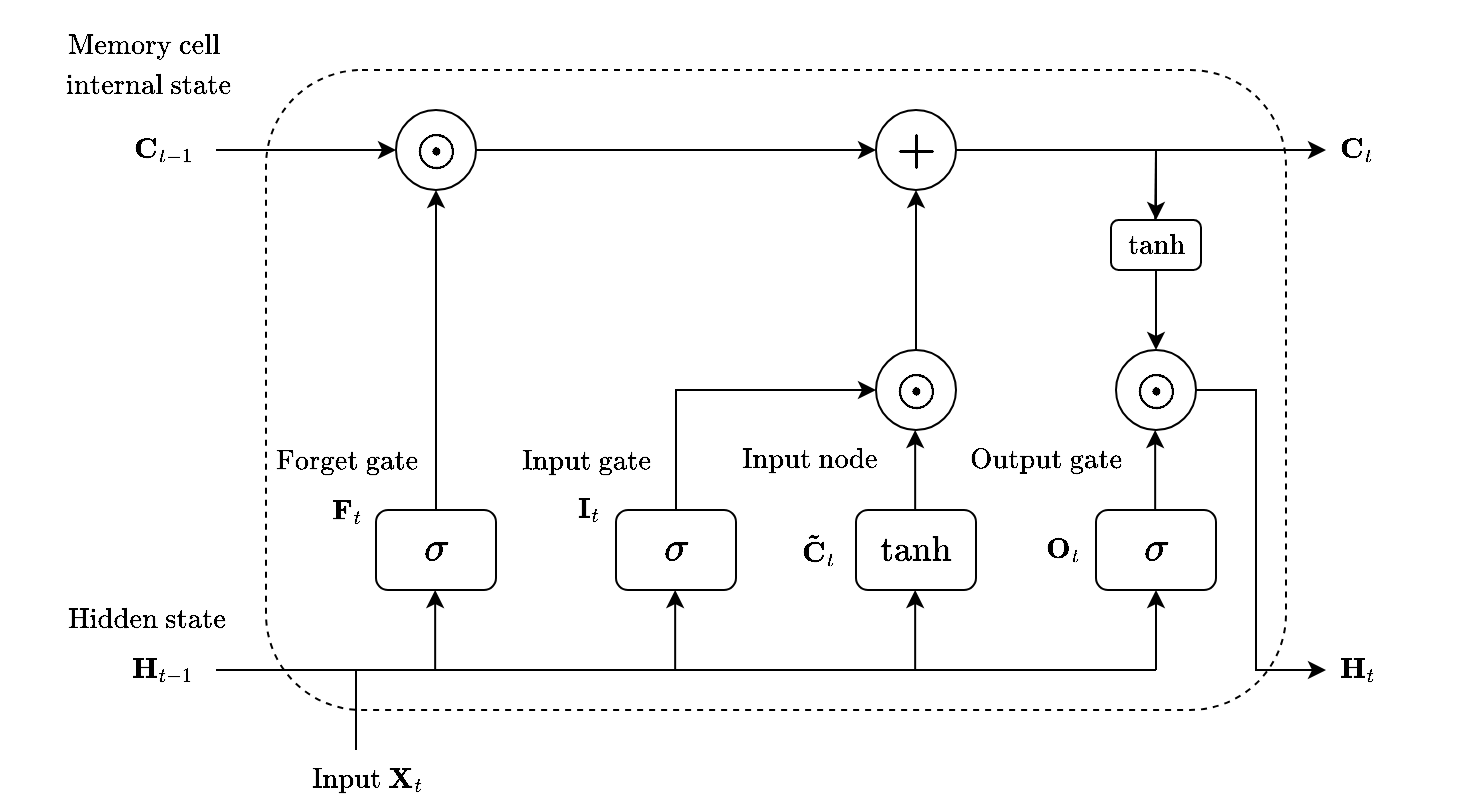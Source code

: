 <mxfile version="20.3.0" type="device"><diagram id="orh0zJsNxnv8PBMzCwka" name="Page-1"><mxGraphModel dx="554" dy="709" grid="1" gridSize="5" guides="1" tooltips="1" connect="1" arrows="1" fold="1" page="1" pageScale="1" pageWidth="827" pageHeight="1169" math="1" shadow="0"><root><mxCell id="0"/><mxCell id="1" parent="0"/><mxCell id="1sr2uDmUEQ4E6k3mfCXt-27" value="" style="rounded=1;whiteSpace=wrap;html=1;fillColor=none;dashed=1;" vertex="1" parent="1"><mxGeometry x="170" y="60" width="510" height="320" as="geometry"/></mxCell><mxCell id="1sr2uDmUEQ4E6k3mfCXt-1" value="$$\sigma$$" style="rounded=1;whiteSpace=wrap;html=1;fontSize=18;" vertex="1" parent="1"><mxGeometry x="225" y="280" width="60" height="40" as="geometry"/></mxCell><mxCell id="1sr2uDmUEQ4E6k3mfCXt-2" value="$$\sigma$$" style="rounded=1;whiteSpace=wrap;html=1;fontSize=18;" vertex="1" parent="1"><mxGeometry x="345" y="280" width="60" height="40" as="geometry"/></mxCell><mxCell id="1sr2uDmUEQ4E6k3mfCXt-3" value="$$\tanh$$" style="rounded=1;whiteSpace=wrap;html=1;fontSize=15;" vertex="1" parent="1"><mxGeometry x="465" y="280" width="60" height="40" as="geometry"/></mxCell><mxCell id="1sr2uDmUEQ4E6k3mfCXt-4" value="$$\sigma$$" style="rounded=1;whiteSpace=wrap;html=1;fontSize=18;" vertex="1" parent="1"><mxGeometry x="585" y="280" width="60" height="40" as="geometry"/></mxCell><mxCell id="1sr2uDmUEQ4E6k3mfCXt-5" value="" style="endArrow=none;html=1;rounded=0;" edge="1" parent="1"><mxGeometry width="50" height="50" relative="1" as="geometry"><mxPoint x="145" y="360" as="sourcePoint"/><mxPoint x="615" y="360" as="targetPoint"/></mxGeometry></mxCell><mxCell id="1sr2uDmUEQ4E6k3mfCXt-6" value="" style="endArrow=classic;html=1;rounded=0;entryX=0.5;entryY=1;entryDx=0;entryDy=0;" edge="1" parent="1" target="1sr2uDmUEQ4E6k3mfCXt-4"><mxGeometry width="50" height="50" relative="1" as="geometry"><mxPoint x="615" y="360" as="sourcePoint"/><mxPoint x="620" y="360" as="targetPoint"/></mxGeometry></mxCell><mxCell id="1sr2uDmUEQ4E6k3mfCXt-7" value="" style="endArrow=classic;html=1;rounded=0;entryX=0.5;entryY=1;entryDx=0;entryDy=0;" edge="1" parent="1"><mxGeometry width="50" height="50" relative="1" as="geometry"><mxPoint x="494.58" y="360" as="sourcePoint"/><mxPoint x="494.58" y="320" as="targetPoint"/></mxGeometry></mxCell><mxCell id="1sr2uDmUEQ4E6k3mfCXt-8" value="" style="endArrow=classic;html=1;rounded=0;entryX=0.5;entryY=1;entryDx=0;entryDy=0;" edge="1" parent="1"><mxGeometry width="50" height="50" relative="1" as="geometry"><mxPoint x="374.58" y="360" as="sourcePoint"/><mxPoint x="374.58" y="320" as="targetPoint"/></mxGeometry></mxCell><mxCell id="1sr2uDmUEQ4E6k3mfCXt-9" value="" style="endArrow=classic;html=1;rounded=0;entryX=0.5;entryY=1;entryDx=0;entryDy=0;" edge="1" parent="1"><mxGeometry width="50" height="50" relative="1" as="geometry"><mxPoint x="254.58" y="360" as="sourcePoint"/><mxPoint x="254.58" y="320" as="targetPoint"/></mxGeometry></mxCell><mxCell id="1sr2uDmUEQ4E6k3mfCXt-10" value="" style="endArrow=classic;html=1;rounded=0;entryX=0.5;entryY=1;entryDx=0;entryDy=0;" edge="1" parent="1"><mxGeometry width="50" height="50" relative="1" as="geometry"><mxPoint x="494.58" y="280" as="sourcePoint"/><mxPoint x="494.58" y="240" as="targetPoint"/></mxGeometry></mxCell><mxCell id="1sr2uDmUEQ4E6k3mfCXt-11" value="" style="endArrow=classic;html=1;rounded=0;entryX=0.5;entryY=1;entryDx=0;entryDy=0;" edge="1" parent="1"><mxGeometry width="50" height="50" relative="1" as="geometry"><mxPoint x="614.58" y="280" as="sourcePoint"/><mxPoint x="614.58" y="240" as="targetPoint"/></mxGeometry></mxCell><mxCell id="1sr2uDmUEQ4E6k3mfCXt-12" value="$$\odot$$" style="ellipse;whiteSpace=wrap;html=1;aspect=fixed;fontSize=22;" vertex="1" parent="1"><mxGeometry x="475" y="200" width="40" height="40" as="geometry"/></mxCell><mxCell id="1sr2uDmUEQ4E6k3mfCXt-13" value="$$\odot$$" style="ellipse;whiteSpace=wrap;html=1;aspect=fixed;fontSize=22;" vertex="1" parent="1"><mxGeometry x="595" y="200" width="40" height="40" as="geometry"/></mxCell><mxCell id="1sr2uDmUEQ4E6k3mfCXt-14" value="" style="endArrow=none;html=1;rounded=0;" edge="1" parent="1"><mxGeometry width="50" height="50" relative="1" as="geometry"><mxPoint x="215" y="400" as="sourcePoint"/><mxPoint x="215" y="360" as="targetPoint"/></mxGeometry></mxCell><mxCell id="1sr2uDmUEQ4E6k3mfCXt-15" value="$$\tanh$$" style="rounded=1;whiteSpace=wrap;html=1;" vertex="1" parent="1"><mxGeometry x="592.5" y="135" width="45" height="25" as="geometry"/></mxCell><mxCell id="1sr2uDmUEQ4E6k3mfCXt-16" value="" style="endArrow=classic;html=1;rounded=0;exitX=0.5;exitY=1;exitDx=0;exitDy=0;entryX=0.5;entryY=0;entryDx=0;entryDy=0;" edge="1" parent="1" source="1sr2uDmUEQ4E6k3mfCXt-15" target="1sr2uDmUEQ4E6k3mfCXt-13"><mxGeometry width="50" height="50" relative="1" as="geometry"><mxPoint x="475" y="150" as="sourcePoint"/><mxPoint x="525" y="100" as="targetPoint"/></mxGeometry></mxCell><mxCell id="1sr2uDmUEQ4E6k3mfCXt-17" value="" style="endArrow=none;html=1;rounded=0;" edge="1" parent="1"><mxGeometry width="50" height="50" relative="1" as="geometry"><mxPoint x="614.58" y="135" as="sourcePoint"/><mxPoint x="615" y="100" as="targetPoint"/></mxGeometry></mxCell><mxCell id="1sr2uDmUEQ4E6k3mfCXt-19" value="" style="endArrow=classic;html=1;rounded=0;exitX=0.5;exitY=0;exitDx=0;exitDy=0;entryX=0.5;entryY=1;entryDx=0;entryDy=0;" edge="1" parent="1" source="1sr2uDmUEQ4E6k3mfCXt-12" target="1sr2uDmUEQ4E6k3mfCXt-20"><mxGeometry width="50" height="50" relative="1" as="geometry"><mxPoint x="475" y="150" as="sourcePoint"/><mxPoint x="495" y="135" as="targetPoint"/></mxGeometry></mxCell><mxCell id="1sr2uDmUEQ4E6k3mfCXt-20" value="$$+$$" style="ellipse;whiteSpace=wrap;html=1;aspect=fixed;fontSize=22;" vertex="1" parent="1"><mxGeometry x="475" y="80" width="40" height="40" as="geometry"/></mxCell><mxCell id="1sr2uDmUEQ4E6k3mfCXt-21" value="$$\odot$$" style="ellipse;whiteSpace=wrap;html=1;aspect=fixed;fontSize=22;" vertex="1" parent="1"><mxGeometry x="235" y="80" width="40" height="40" as="geometry"/></mxCell><mxCell id="1sr2uDmUEQ4E6k3mfCXt-22" value="" style="endArrow=classic;html=1;rounded=0;entryX=0;entryY=0.5;entryDx=0;entryDy=0;" edge="1" parent="1" target="1sr2uDmUEQ4E6k3mfCXt-21"><mxGeometry width="50" height="50" relative="1" as="geometry"><mxPoint x="145" y="100" as="sourcePoint"/><mxPoint x="185" y="100" as="targetPoint"/></mxGeometry></mxCell><mxCell id="1sr2uDmUEQ4E6k3mfCXt-23" value="" style="endArrow=classic;html=1;rounded=0;entryX=0.5;entryY=1;entryDx=0;entryDy=0;exitX=0.5;exitY=0;exitDx=0;exitDy=0;" edge="1" parent="1" source="1sr2uDmUEQ4E6k3mfCXt-1" target="1sr2uDmUEQ4E6k3mfCXt-21"><mxGeometry width="50" height="50" relative="1" as="geometry"><mxPoint x="155" y="205" as="sourcePoint"/><mxPoint x="245.0" y="205" as="targetPoint"/></mxGeometry></mxCell><mxCell id="1sr2uDmUEQ4E6k3mfCXt-24" value="" style="endArrow=classic;html=1;rounded=0;entryX=0;entryY=0.5;entryDx=0;entryDy=0;exitX=1;exitY=0.5;exitDx=0;exitDy=0;" edge="1" parent="1" source="1sr2uDmUEQ4E6k3mfCXt-21" target="1sr2uDmUEQ4E6k3mfCXt-20"><mxGeometry width="50" height="50" relative="1" as="geometry"><mxPoint x="290" y="99.58" as="sourcePoint"/><mxPoint x="380.0" y="99.58" as="targetPoint"/></mxGeometry></mxCell><mxCell id="1sr2uDmUEQ4E6k3mfCXt-25" value="" style="endArrow=classic;html=1;rounded=0;exitX=1;exitY=0.5;exitDx=0;exitDy=0;" edge="1" parent="1" source="1sr2uDmUEQ4E6k3mfCXt-20"><mxGeometry width="50" height="50" relative="1" as="geometry"><mxPoint x="535" y="99.58" as="sourcePoint"/><mxPoint x="700" y="100" as="targetPoint"/></mxGeometry></mxCell><mxCell id="1sr2uDmUEQ4E6k3mfCXt-26" value="" style="edgeStyle=elbowEdgeStyle;elbow=horizontal;endArrow=classic;html=1;rounded=0;exitX=1;exitY=0.5;exitDx=0;exitDy=0;" edge="1" parent="1" source="1sr2uDmUEQ4E6k3mfCXt-13"><mxGeometry width="50" height="50" relative="1" as="geometry"><mxPoint x="660" y="220" as="sourcePoint"/><mxPoint x="700" y="360" as="targetPoint"/><Array as="points"><mxPoint x="665" y="360"/><mxPoint x="665" y="290"/></Array></mxGeometry></mxCell><mxCell id="1sr2uDmUEQ4E6k3mfCXt-29" value="" style="edgeStyle=elbowEdgeStyle;elbow=horizontal;endArrow=classic;html=1;rounded=0;entryX=0;entryY=0.5;entryDx=0;entryDy=0;" edge="1" parent="1" target="1sr2uDmUEQ4E6k3mfCXt-12"><mxGeometry width="50" height="50" relative="1" as="geometry"><mxPoint x="375" y="280" as="sourcePoint"/><mxPoint x="495" y="220" as="targetPoint"/><Array as="points"><mxPoint x="375" y="275"/></Array></mxGeometry></mxCell><mxCell id="1sr2uDmUEQ4E6k3mfCXt-30" value="$$\text{Memory cell&lt;br&gt;}$$" style="text;html=1;resizable=0;autosize=1;align=center;verticalAlign=middle;points=[];fillColor=none;strokeColor=none;rounded=0;dashed=1;fontSize=12;" vertex="1" parent="1"><mxGeometry x="47.5" y="25" width="125" height="45" as="geometry"/></mxCell><mxCell id="1sr2uDmUEQ4E6k3mfCXt-32" value="$$\mathbf{C}_{t-1}$$" style="text;html=1;resizable=0;autosize=1;align=center;verticalAlign=middle;points=[];fillColor=none;strokeColor=none;rounded=0;dashed=1;fontSize=12;" vertex="1" parent="1"><mxGeometry x="50" y="85" width="135" height="30" as="geometry"/></mxCell><mxCell id="1sr2uDmUEQ4E6k3mfCXt-33" value="$$\text{Hidden state}$$" style="text;html=1;resizable=0;autosize=1;align=center;verticalAlign=middle;points=[];fillColor=none;strokeColor=none;rounded=0;dashed=1;fontSize=12;" vertex="1" parent="1"><mxGeometry x="37.5" y="320" width="145" height="30" as="geometry"/></mxCell><mxCell id="1sr2uDmUEQ4E6k3mfCXt-34" value="$$\mathbf{H}_{t-1}$$" style="text;html=1;resizable=0;autosize=1;align=center;verticalAlign=middle;points=[];fillColor=none;strokeColor=none;rounded=0;dashed=1;fontSize=12;" vertex="1" parent="1"><mxGeometry x="50" y="345" width="135" height="30" as="geometry"/></mxCell><mxCell id="1sr2uDmUEQ4E6k3mfCXt-35" value="$$\text{Input } \mathbf{X}_t $$" style="text;html=1;resizable=0;autosize=1;align=center;verticalAlign=middle;points=[];fillColor=none;strokeColor=none;rounded=0;dashed=1;fontSize=12;" vertex="1" parent="1"><mxGeometry x="130" y="400" width="180" height="30" as="geometry"/></mxCell><mxCell id="1sr2uDmUEQ4E6k3mfCXt-36" value="$$\text{Forget gate}$$" style="text;html=1;resizable=0;autosize=1;align=center;verticalAlign=middle;points=[];fillColor=none;strokeColor=none;rounded=0;dashed=1;fontSize=12;" vertex="1" parent="1"><mxGeometry x="140" y="240" width="140" height="30" as="geometry"/></mxCell><mxCell id="1sr2uDmUEQ4E6k3mfCXt-37" value="$$\text{Input gate}$$" style="text;html=1;resizable=0;autosize=1;align=center;verticalAlign=middle;points=[];fillColor=none;strokeColor=none;rounded=0;dashed=1;fontSize=12;" vertex="1" parent="1"><mxGeometry x="265" y="240" width="130" height="30" as="geometry"/></mxCell><mxCell id="1sr2uDmUEQ4E6k3mfCXt-38" value="$$\text{Input node}$$" style="text;html=1;resizable=0;autosize=1;align=center;verticalAlign=middle;points=[];fillColor=none;strokeColor=none;rounded=0;dashed=1;fontSize=12;" vertex="1" parent="1"><mxGeometry x="373" y="240" width="135" height="30" as="geometry"/></mxCell><mxCell id="1sr2uDmUEQ4E6k3mfCXt-39" value="$$\text{Output gate}$$" style="text;html=1;resizable=0;autosize=1;align=center;verticalAlign=middle;points=[];fillColor=none;strokeColor=none;rounded=0;dashed=1;fontSize=12;" vertex="1" parent="1"><mxGeometry x="490" y="240" width="140" height="30" as="geometry"/></mxCell><mxCell id="1sr2uDmUEQ4E6k3mfCXt-40" value="$$\mathbf{F}_{t}$$" style="text;html=1;resizable=0;autosize=1;align=center;verticalAlign=middle;points=[];fillColor=none;strokeColor=none;rounded=0;dashed=1;fontSize=12;" vertex="1" parent="1"><mxGeometry x="150" y="265" width="120" height="30" as="geometry"/></mxCell><mxCell id="1sr2uDmUEQ4E6k3mfCXt-41" value="$$\mathbf{I}_{t}$$" style="text;html=1;resizable=0;autosize=1;align=center;verticalAlign=middle;points=[];fillColor=none;strokeColor=none;rounded=0;dashed=1;fontSize=12;" vertex="1" parent="1"><mxGeometry x="273" y="265" width="115" height="30" as="geometry"/></mxCell><mxCell id="1sr2uDmUEQ4E6k3mfCXt-42" value="$$\mathbf{\tilde{C}}_{t}$$" style="text;html=1;resizable=0;autosize=1;align=center;verticalAlign=middle;points=[];fillColor=none;strokeColor=none;rounded=0;dashed=1;fontSize=12;" vertex="1" parent="1"><mxGeometry x="368" y="285" width="155" height="30" as="geometry"/></mxCell><mxCell id="1sr2uDmUEQ4E6k3mfCXt-43" value="$$\mathbf{O}_{t}$$" style="text;html=1;resizable=0;autosize=1;align=center;verticalAlign=middle;points=[];fillColor=none;strokeColor=none;rounded=0;dashed=1;fontSize=12;" vertex="1" parent="1"><mxGeometry x="505" y="285" width="125" height="30" as="geometry"/></mxCell><mxCell id="1sr2uDmUEQ4E6k3mfCXt-47" value="" style="edgeStyle=orthogonalEdgeStyle;rounded=0;orthogonalLoop=1;jettySize=auto;html=1;fontSize=18;" edge="1" parent="1" source="1sr2uDmUEQ4E6k3mfCXt-44" target="1sr2uDmUEQ4E6k3mfCXt-15"><mxGeometry relative="1" as="geometry"/></mxCell><mxCell id="1sr2uDmUEQ4E6k3mfCXt-44" value="$$\mathbf{C}_{t}$$" style="text;html=1;resizable=0;autosize=1;align=center;verticalAlign=middle;points=[];fillColor=none;strokeColor=none;rounded=0;dashed=1;fontSize=12;" vertex="1" parent="1"><mxGeometry x="655" y="85" width="120" height="30" as="geometry"/></mxCell><mxCell id="1sr2uDmUEQ4E6k3mfCXt-45" value="$$\mathbf{H}_{t}$$" style="text;html=1;resizable=0;autosize=1;align=center;verticalAlign=middle;points=[];fillColor=none;strokeColor=none;rounded=0;dashed=1;fontSize=12;" vertex="1" parent="1"><mxGeometry x="655" y="345" width="120" height="30" as="geometry"/></mxCell><mxCell id="1sr2uDmUEQ4E6k3mfCXt-46" value="$$\text{internal state&lt;br&gt;}$$" style="text;html=1;resizable=0;autosize=1;align=center;verticalAlign=middle;points=[];fillColor=none;strokeColor=none;rounded=0;dashed=1;fontSize=12;" vertex="1" parent="1"><mxGeometry x="47.5" y="45" width="130" height="45" as="geometry"/></mxCell></root></mxGraphModel></diagram></mxfile>